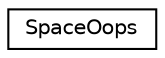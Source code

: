 digraph G
{
  edge [fontname="Helvetica",fontsize="10",labelfontname="Helvetica",labelfontsize="10"];
  node [fontname="Helvetica",fontsize="10",shape=record];
  rankdir=LR;
  Node1 [label="SpaceOops",height=0.2,width=0.4,color="black", fillcolor="white", style="filled",URL="$d3/d88/structSpaceOops.html"];
}
